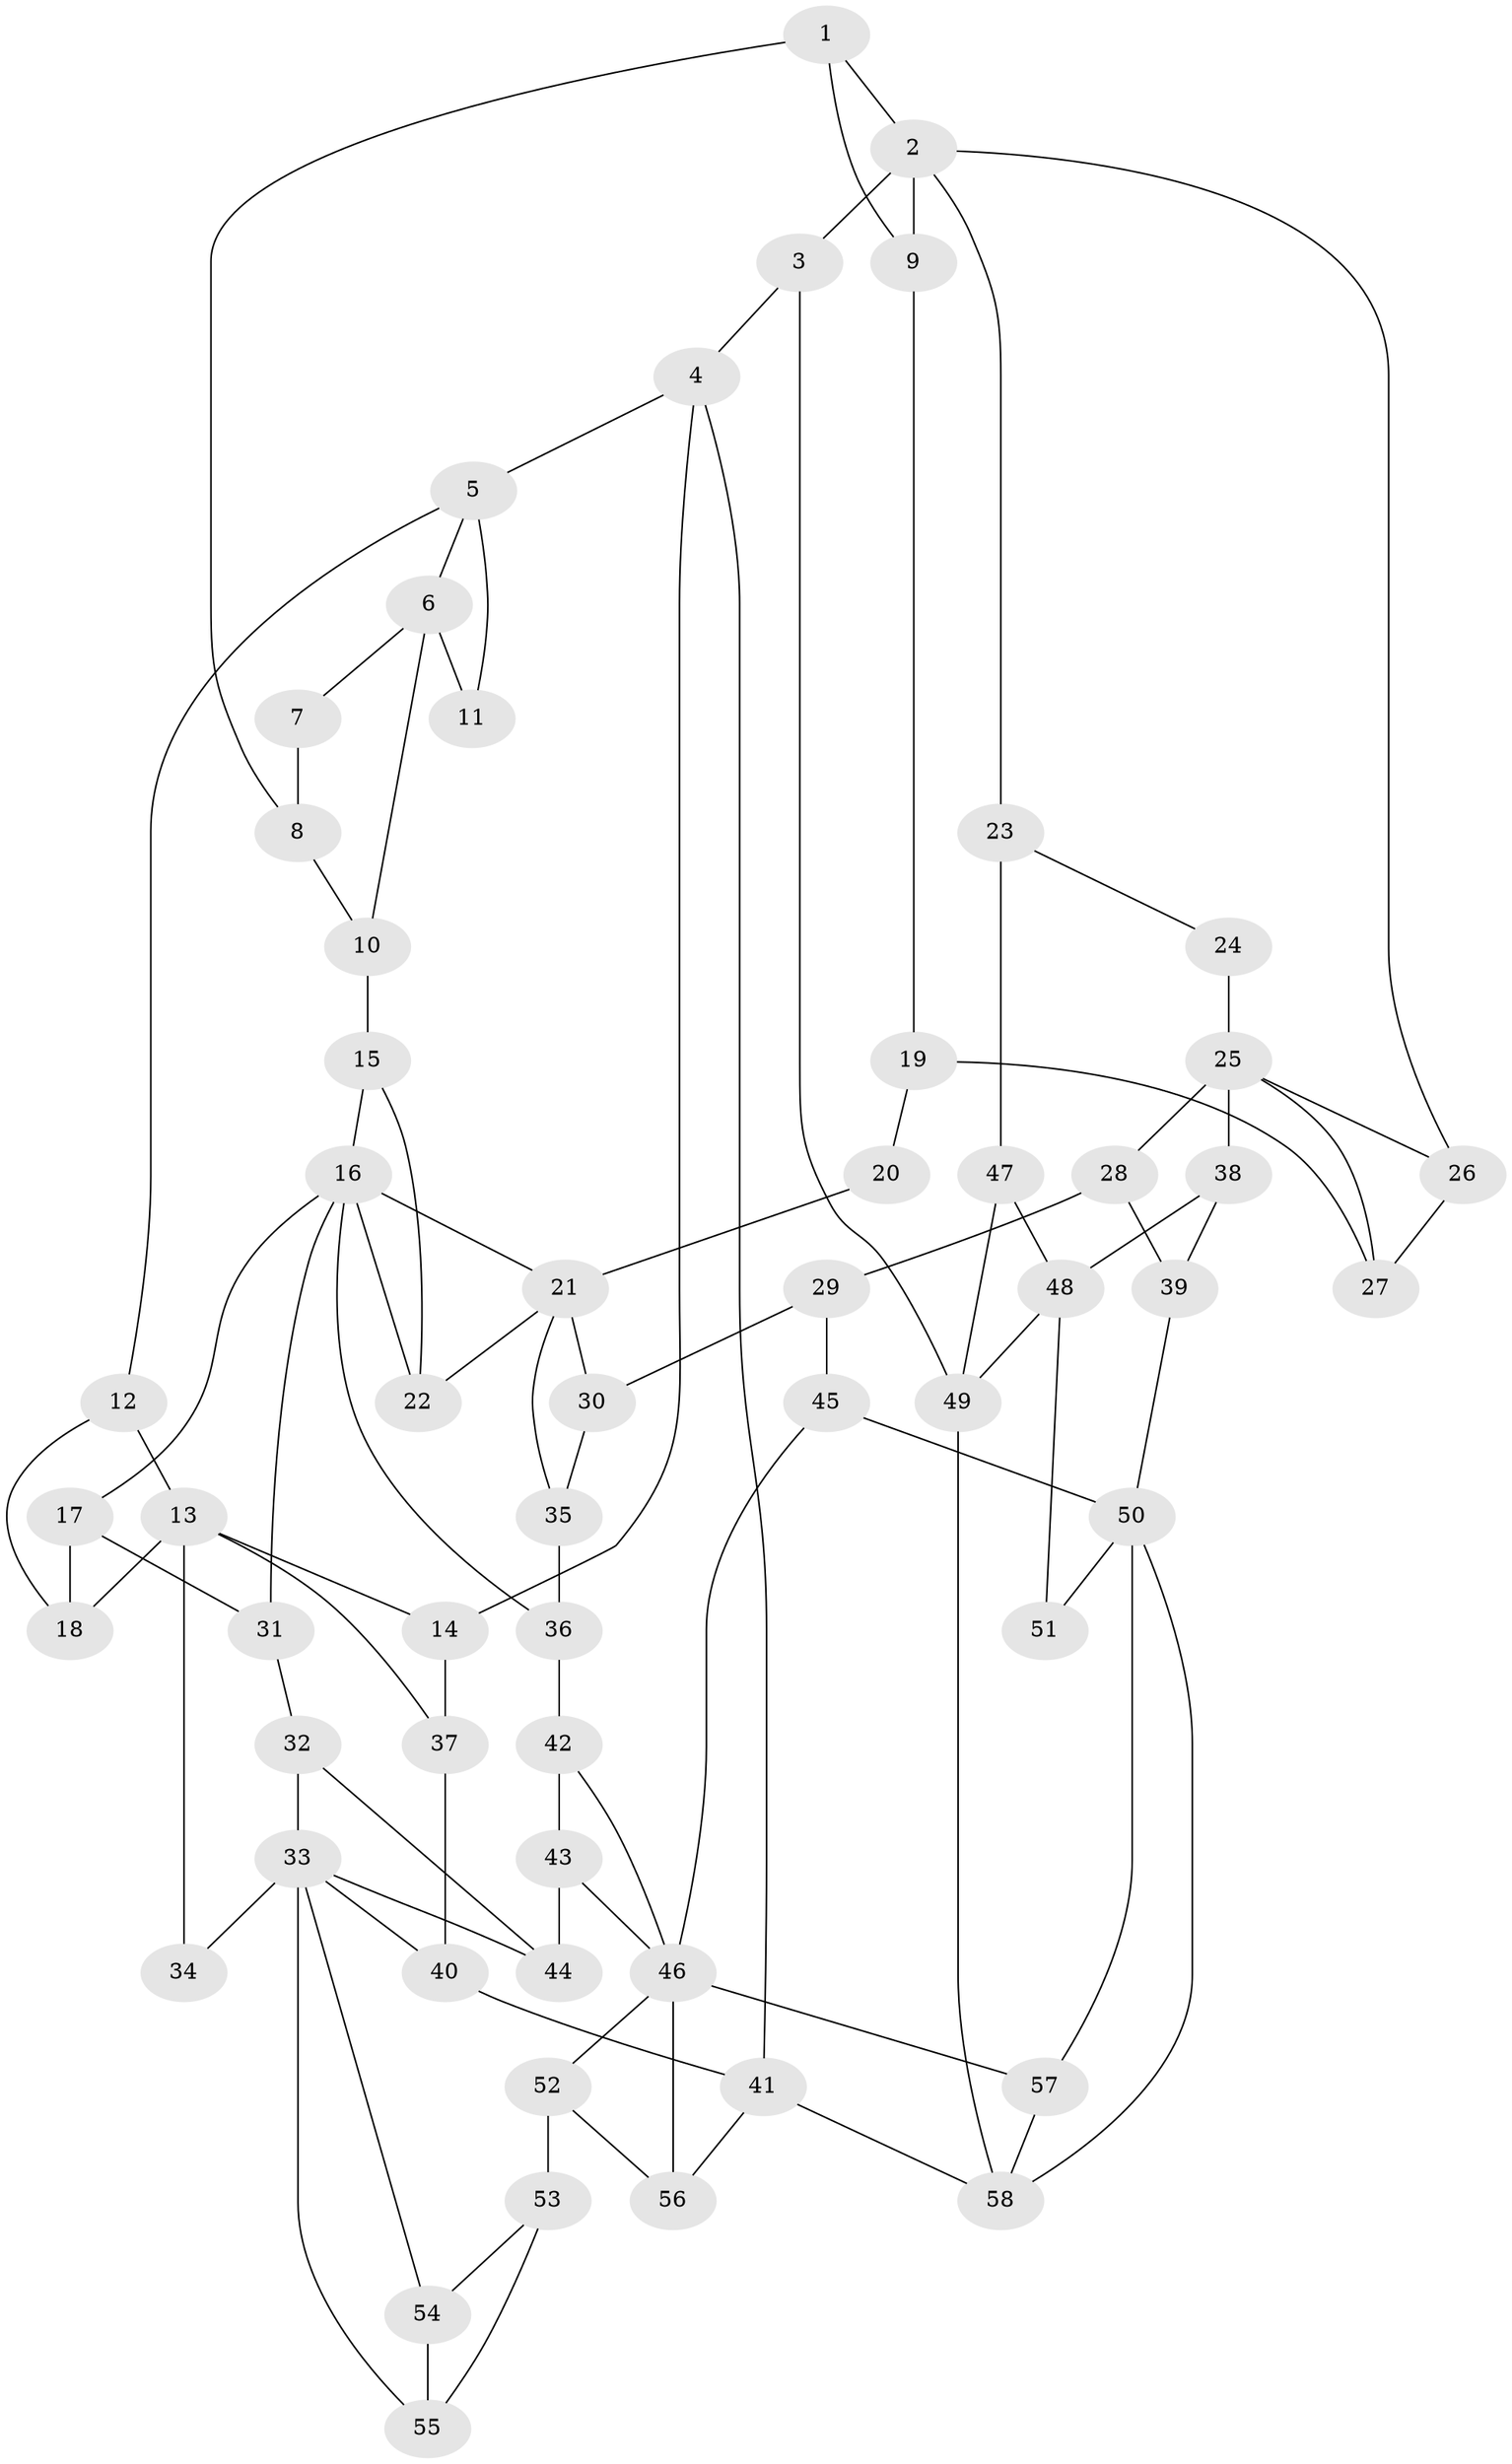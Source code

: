 // original degree distribution, {3: 0.042105263157894736, 4: 0.17894736842105263, 6: 0.18947368421052632, 5: 0.5894736842105263}
// Generated by graph-tools (version 1.1) at 2025/54/03/04/25 22:54:33]
// undirected, 58 vertices, 97 edges
graph export_dot {
  node [color=gray90,style=filled];
  1;
  2;
  3;
  4;
  5;
  6;
  7;
  8;
  9;
  10;
  11;
  12;
  13;
  14;
  15;
  16;
  17;
  18;
  19;
  20;
  21;
  22;
  23;
  24;
  25;
  26;
  27;
  28;
  29;
  30;
  31;
  32;
  33;
  34;
  35;
  36;
  37;
  38;
  39;
  40;
  41;
  42;
  43;
  44;
  45;
  46;
  47;
  48;
  49;
  50;
  51;
  52;
  53;
  54;
  55;
  56;
  57;
  58;
  1 -- 2 [weight=1.0];
  1 -- 8 [weight=1.0];
  1 -- 9 [weight=1.0];
  2 -- 3 [weight=2.0];
  2 -- 9 [weight=1.0];
  2 -- 23 [weight=1.0];
  2 -- 26 [weight=1.0];
  3 -- 4 [weight=1.0];
  3 -- 49 [weight=1.0];
  4 -- 5 [weight=1.0];
  4 -- 14 [weight=1.0];
  4 -- 41 [weight=1.0];
  5 -- 6 [weight=1.0];
  5 -- 11 [weight=1.0];
  5 -- 12 [weight=1.0];
  6 -- 7 [weight=1.0];
  6 -- 10 [weight=1.0];
  6 -- 11 [weight=3.0];
  7 -- 8 [weight=1.0];
  8 -- 10 [weight=1.0];
  9 -- 19 [weight=1.0];
  10 -- 15 [weight=1.0];
  12 -- 13 [weight=1.0];
  12 -- 18 [weight=1.0];
  13 -- 14 [weight=1.0];
  13 -- 18 [weight=1.0];
  13 -- 34 [weight=2.0];
  13 -- 37 [weight=1.0];
  14 -- 37 [weight=1.0];
  15 -- 16 [weight=1.0];
  15 -- 22 [weight=1.0];
  16 -- 17 [weight=1.0];
  16 -- 21 [weight=1.0];
  16 -- 22 [weight=1.0];
  16 -- 31 [weight=1.0];
  16 -- 36 [weight=1.0];
  17 -- 18 [weight=1.0];
  17 -- 31 [weight=1.0];
  19 -- 20 [weight=1.0];
  19 -- 27 [weight=1.0];
  20 -- 21 [weight=2.0];
  21 -- 22 [weight=1.0];
  21 -- 30 [weight=1.0];
  21 -- 35 [weight=1.0];
  23 -- 24 [weight=1.0];
  23 -- 47 [weight=1.0];
  24 -- 25 [weight=2.0];
  25 -- 26 [weight=1.0];
  25 -- 27 [weight=1.0];
  25 -- 28 [weight=1.0];
  25 -- 38 [weight=1.0];
  26 -- 27 [weight=1.0];
  28 -- 29 [weight=1.0];
  28 -- 39 [weight=1.0];
  29 -- 30 [weight=1.0];
  29 -- 45 [weight=1.0];
  30 -- 35 [weight=1.0];
  31 -- 32 [weight=1.0];
  32 -- 33 [weight=1.0];
  32 -- 44 [weight=1.0];
  33 -- 34 [weight=1.0];
  33 -- 40 [weight=1.0];
  33 -- 44 [weight=1.0];
  33 -- 54 [weight=1.0];
  33 -- 55 [weight=1.0];
  35 -- 36 [weight=1.0];
  36 -- 42 [weight=1.0];
  37 -- 40 [weight=1.0];
  38 -- 39 [weight=1.0];
  38 -- 48 [weight=1.0];
  39 -- 50 [weight=1.0];
  40 -- 41 [weight=1.0];
  41 -- 56 [weight=1.0];
  41 -- 58 [weight=1.0];
  42 -- 43 [weight=1.0];
  42 -- 46 [weight=1.0];
  43 -- 44 [weight=1.0];
  43 -- 46 [weight=1.0];
  45 -- 46 [weight=1.0];
  45 -- 50 [weight=1.0];
  46 -- 52 [weight=1.0];
  46 -- 56 [weight=1.0];
  46 -- 57 [weight=1.0];
  47 -- 48 [weight=1.0];
  47 -- 49 [weight=1.0];
  48 -- 49 [weight=1.0];
  48 -- 51 [weight=1.0];
  49 -- 58 [weight=1.0];
  50 -- 51 [weight=2.0];
  50 -- 57 [weight=1.0];
  50 -- 58 [weight=1.0];
  52 -- 53 [weight=4.0];
  52 -- 56 [weight=1.0];
  53 -- 54 [weight=1.0];
  53 -- 55 [weight=1.0];
  54 -- 55 [weight=1.0];
  57 -- 58 [weight=1.0];
}

